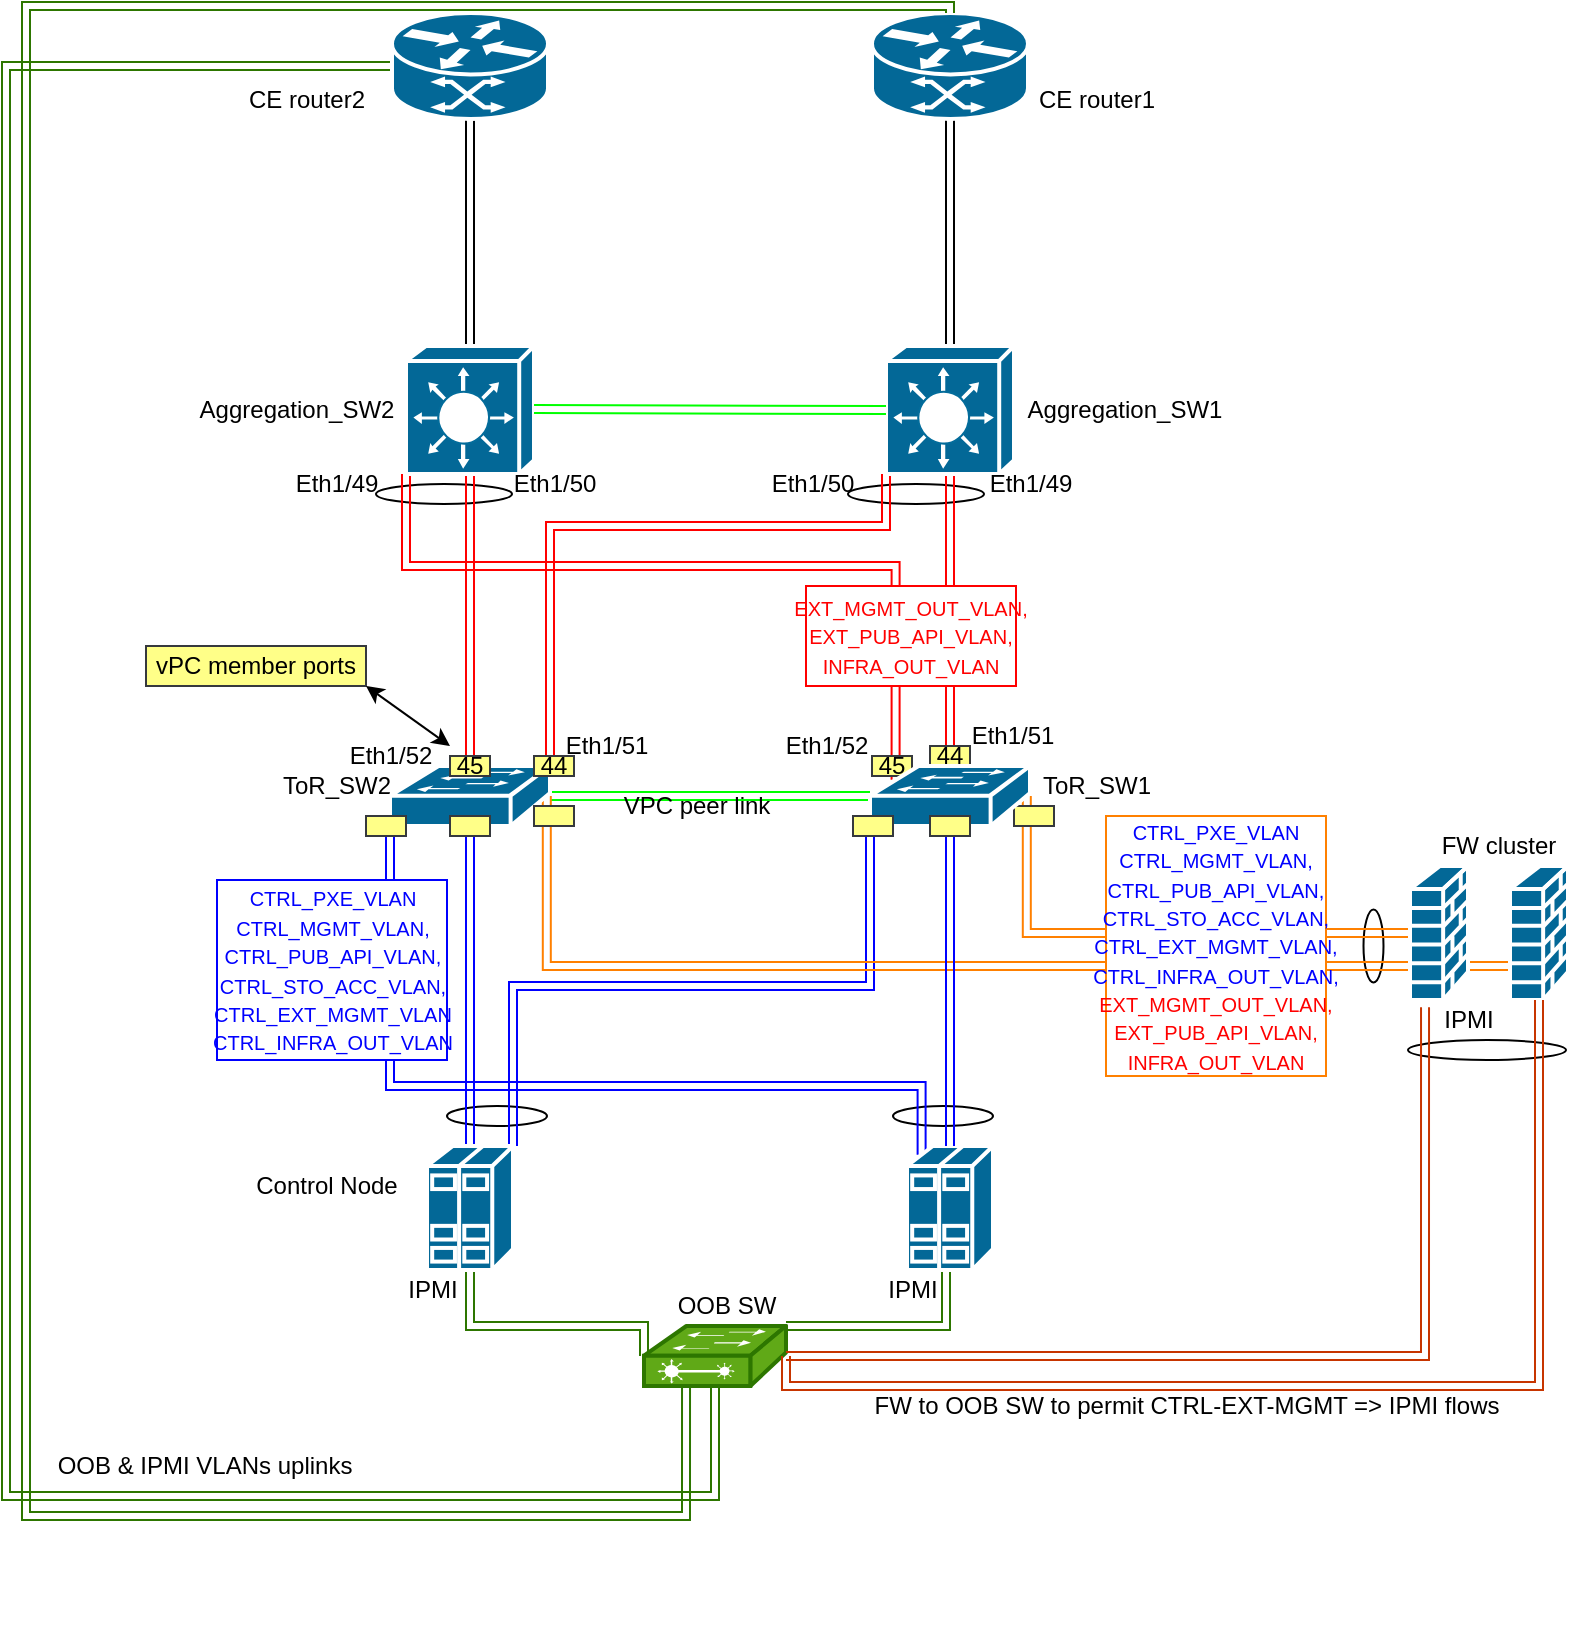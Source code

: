 <mxfile version="14.1.8" type="github">
  <diagram id="XjHLATgaNIMUa8NQz7aA" name="Page-1">
    <mxGraphModel dx="1871" dy="448" grid="1" gridSize="10" guides="1" tooltips="1" connect="1" arrows="1" fold="1" page="1" pageScale="1" pageWidth="850" pageHeight="1100" math="0" shadow="0">
      <root>
        <mxCell id="0" />
        <mxCell id="1" parent="0" />
        <mxCell id="RDKQKIn17CvpiuSBsltc-6" value="Eth1/52" style="text;html=1;align=center;verticalAlign=middle;resizable=0;points=[];autosize=1;" vertex="1" parent="1">
          <mxGeometry x="350" y="420" width="60" height="20" as="geometry" />
        </mxCell>
        <mxCell id="RDKQKIn17CvpiuSBsltc-5" value="Eth1/51" style="text;html=1;align=center;verticalAlign=middle;resizable=0;points=[];autosize=1;" vertex="1" parent="1">
          <mxGeometry x="443" y="415" width="60" height="20" as="geometry" />
        </mxCell>
        <mxCell id="RDKQKIn17CvpiuSBsltc-9" value="Eth1/51" style="text;html=1;align=center;verticalAlign=middle;resizable=0;points=[];autosize=1;" vertex="1" parent="1">
          <mxGeometry x="240" y="420" width="60" height="20" as="geometry" />
        </mxCell>
        <mxCell id="eg7Gd9BjpVtbM1bQ0SC5-29" value="" style="ellipse;whiteSpace=wrap;html=1;" parent="1" vertex="1">
          <mxGeometry x="671" y="577" width="79" height="10" as="geometry" />
        </mxCell>
        <mxCell id="eg7Gd9BjpVtbM1bQ0SC5-14" value="" style="ellipse;whiteSpace=wrap;html=1;rotation=-90;" parent="1" vertex="1">
          <mxGeometry x="635.5" y="525" width="36.5" height="10" as="geometry" />
        </mxCell>
        <mxCell id="TA1b77W6NPm8kg9r0I7c-41" value="" style="ellipse;whiteSpace=wrap;html=1;" parent="1" vertex="1">
          <mxGeometry x="391" y="299" width="68" height="10" as="geometry" />
        </mxCell>
        <mxCell id="TA1b77W6NPm8kg9r0I7c-40" value="" style="ellipse;whiteSpace=wrap;html=1;" parent="1" vertex="1">
          <mxGeometry x="155" y="299" width="68" height="10" as="geometry" />
        </mxCell>
        <mxCell id="TA1b77W6NPm8kg9r0I7c-15" value="" style="ellipse;whiteSpace=wrap;html=1;" parent="1" vertex="1">
          <mxGeometry x="190.5" y="610" width="50" height="10" as="geometry" />
        </mxCell>
        <mxCell id="TA1b77W6NPm8kg9r0I7c-11" value="" style="ellipse;whiteSpace=wrap;html=1;" parent="1" vertex="1">
          <mxGeometry x="413.5" y="610" width="50" height="10" as="geometry" />
        </mxCell>
        <mxCell id="TA1b77W6NPm8kg9r0I7c-7" style="edgeStyle=orthogonalEdgeStyle;rounded=0;orthogonalLoop=1;jettySize=auto;html=1;entryX=0.5;entryY=0.98;entryDx=0;entryDy=0;entryPerimeter=0;shape=link;strokeColor=#0000FF;" parent="1" source="TA1b77W6NPm8kg9r0I7c-1" target="TA1b77W6NPm8kg9r0I7c-3" edge="1">
          <mxGeometry relative="1" as="geometry" />
        </mxCell>
        <mxCell id="TA1b77W6NPm8kg9r0I7c-10" style="edgeStyle=orthogonalEdgeStyle;rounded=0;orthogonalLoop=1;jettySize=auto;html=1;exitX=1;exitY=0;exitDx=0;exitDy=0;exitPerimeter=0;entryX=0;entryY=0.98;entryDx=0;entryDy=0;entryPerimeter=0;shape=link;strokeColor=#0000FF;" parent="1" source="TA1b77W6NPm8kg9r0I7c-1" target="TA1b77W6NPm8kg9r0I7c-4" edge="1">
          <mxGeometry relative="1" as="geometry" />
        </mxCell>
        <mxCell id="Xf1OnpS6K2WvkpgggGJM-3" style="edgeStyle=orthogonalEdgeStyle;rounded=0;orthogonalLoop=1;jettySize=auto;html=1;exitX=0.5;exitY=1;exitDx=0;exitDy=0;exitPerimeter=0;fillColor=#60a917;strokeColor=#2D7600;shape=link;entryX=0;entryY=0.5;entryDx=0;entryDy=0;entryPerimeter=0;" parent="1" source="TA1b77W6NPm8kg9r0I7c-1" target="Xf1OnpS6K2WvkpgggGJM-1" edge="1">
          <mxGeometry relative="1" as="geometry">
            <mxPoint x="260" y="720" as="targetPoint" />
            <Array as="points">
              <mxPoint x="202" y="720" />
              <mxPoint x="289" y="720" />
            </Array>
          </mxGeometry>
        </mxCell>
        <mxCell id="TA1b77W6NPm8kg9r0I7c-1" value="" style="shape=mxgraph.cisco.servers.standard_host;html=1;pointerEvents=1;dashed=0;fillColor=#036897;strokeColor=#ffffff;strokeWidth=2;verticalLabelPosition=bottom;verticalAlign=top;align=center;outlineConnect=0;" parent="1" vertex="1">
          <mxGeometry x="180.5" y="630" width="43" height="62" as="geometry" />
        </mxCell>
        <mxCell id="TA1b77W6NPm8kg9r0I7c-9" style="edgeStyle=orthogonalEdgeStyle;rounded=0;orthogonalLoop=1;jettySize=auto;html=1;exitX=0.17;exitY=0.07;exitDx=0;exitDy=0;exitPerimeter=0;entryX=0;entryY=0.98;entryDx=0;entryDy=0;entryPerimeter=0;shape=link;strokeColor=#0000FF;" parent="1" source="TA1b77W6NPm8kg9r0I7c-2" target="TA1b77W6NPm8kg9r0I7c-3" edge="1">
          <mxGeometry relative="1" as="geometry">
            <Array as="points">
              <mxPoint x="428" y="600" />
              <mxPoint x="162" y="600" />
            </Array>
          </mxGeometry>
        </mxCell>
        <mxCell id="TA1b77W6NPm8kg9r0I7c-26" style="edgeStyle=orthogonalEdgeStyle;shape=link;rounded=0;orthogonalLoop=1;jettySize=auto;html=1;exitX=0.5;exitY=0;exitDx=0;exitDy=0;exitPerimeter=0;entryX=0.5;entryY=0.98;entryDx=0;entryDy=0;entryPerimeter=0;strokeColor=#0000FF;" parent="1" source="-m4TFduSaG5o08_VPAXe-14" target="TA1b77W6NPm8kg9r0I7c-4" edge="1">
          <mxGeometry relative="1" as="geometry" />
        </mxCell>
        <mxCell id="Xf1OnpS6K2WvkpgggGJM-4" style="edgeStyle=orthogonalEdgeStyle;rounded=0;orthogonalLoop=1;jettySize=auto;html=1;entryX=1;entryY=0;entryDx=0;entryDy=0;entryPerimeter=0;fillColor=#60a917;strokeColor=#2D7600;shape=link;" parent="1" source="TA1b77W6NPm8kg9r0I7c-2" target="Xf1OnpS6K2WvkpgggGJM-1" edge="1">
          <mxGeometry relative="1" as="geometry">
            <Array as="points">
              <mxPoint x="440" y="720" />
            </Array>
          </mxGeometry>
        </mxCell>
        <mxCell id="TA1b77W6NPm8kg9r0I7c-2" value="" style="shape=mxgraph.cisco.servers.standard_host;html=1;pointerEvents=1;dashed=0;fillColor=#036897;strokeColor=#ffffff;strokeWidth=2;verticalLabelPosition=bottom;verticalAlign=top;align=center;outlineConnect=0;" parent="1" vertex="1">
          <mxGeometry x="420.5" y="630" width="43" height="62" as="geometry" />
        </mxCell>
        <mxCell id="TA1b77W6NPm8kg9r0I7c-30" style="edgeStyle=orthogonalEdgeStyle;shape=link;rounded=0;orthogonalLoop=1;jettySize=auto;html=1;entryX=0.5;entryY=1;entryDx=0;entryDy=0;entryPerimeter=0;strokeColor=#FF0000;" parent="1" source="-m4TFduSaG5o08_VPAXe-2" target="TA1b77W6NPm8kg9r0I7c-27" edge="1">
          <mxGeometry relative="1" as="geometry" />
        </mxCell>
        <mxCell id="TA1b77W6NPm8kg9r0I7c-39" style="edgeStyle=orthogonalEdgeStyle;shape=link;rounded=0;orthogonalLoop=1;jettySize=auto;html=1;exitX=1;exitY=0;exitDx=0;exitDy=0;exitPerimeter=0;entryX=0;entryY=1;entryDx=0;entryDy=0;entryPerimeter=0;strokeColor=#FF0000;" parent="1" source="TA1b77W6NPm8kg9r0I7c-3" target="TA1b77W6NPm8kg9r0I7c-28" edge="1">
          <mxGeometry relative="1" as="geometry">
            <Array as="points">
              <mxPoint x="242" y="320" />
              <mxPoint x="410" y="320" />
            </Array>
          </mxGeometry>
        </mxCell>
        <mxCell id="TA1b77W6NPm8kg9r0I7c-42" style="edgeStyle=orthogonalEdgeStyle;shape=link;rounded=0;orthogonalLoop=1;jettySize=auto;html=1;strokeColor=#00FF00;" parent="1" source="TA1b77W6NPm8kg9r0I7c-3" target="TA1b77W6NPm8kg9r0I7c-4" edge="1">
          <mxGeometry relative="1" as="geometry" />
        </mxCell>
        <mxCell id="TA1b77W6NPm8kg9r0I7c-29" style="edgeStyle=orthogonalEdgeStyle;shape=link;rounded=0;orthogonalLoop=1;jettySize=auto;html=1;strokeColor=#FF0000;" parent="1" source="-m4TFduSaG5o08_VPAXe-7" target="TA1b77W6NPm8kg9r0I7c-28" edge="1">
          <mxGeometry relative="1" as="geometry" />
        </mxCell>
        <mxCell id="TA1b77W6NPm8kg9r0I7c-38" style="edgeStyle=orthogonalEdgeStyle;shape=link;rounded=0;orthogonalLoop=1;jettySize=auto;html=1;exitX=0.16;exitY=0.23;exitDx=0;exitDy=0;exitPerimeter=0;entryX=0;entryY=1;entryDx=0;entryDy=0;entryPerimeter=0;strokeColor=#FF0000;" parent="1" source="TA1b77W6NPm8kg9r0I7c-4" target="TA1b77W6NPm8kg9r0I7c-27" edge="1">
          <mxGeometry relative="1" as="geometry">
            <Array as="points">
              <mxPoint x="415" y="340" />
              <mxPoint x="170" y="340" />
            </Array>
          </mxGeometry>
        </mxCell>
        <mxCell id="TA1b77W6NPm8kg9r0I7c-18" style="edgeStyle=orthogonalEdgeStyle;rounded=0;orthogonalLoop=1;jettySize=auto;html=1;entryX=0.98;entryY=0.5;entryDx=0;entryDy=0;entryPerimeter=0;strokeColor=#FF8000;shape=link;" parent="1" source="TA1b77W6NPm8kg9r0I7c-5" target="TA1b77W6NPm8kg9r0I7c-4" edge="1">
          <mxGeometry relative="1" as="geometry" />
        </mxCell>
        <mxCell id="TA1b77W6NPm8kg9r0I7c-20" style="edgeStyle=orthogonalEdgeStyle;rounded=0;orthogonalLoop=1;jettySize=auto;html=1;entryX=0.98;entryY=0.5;entryDx=0;entryDy=0;entryPerimeter=0;strokeColor=#FF8000;shape=link;" parent="1" source="TA1b77W6NPm8kg9r0I7c-6" target="TA1b77W6NPm8kg9r0I7c-3" edge="1">
          <mxGeometry relative="1" as="geometry">
            <Array as="points">
              <mxPoint x="240" y="540" />
            </Array>
          </mxGeometry>
        </mxCell>
        <mxCell id="TA1b77W6NPm8kg9r0I7c-5" value="" style="shape=mxgraph.cisco.security.firewall;html=1;pointerEvents=1;dashed=0;fillColor=#036897;strokeColor=#ffffff;strokeWidth=2;verticalLabelPosition=bottom;verticalAlign=top;align=center;outlineConnect=0;" parent="1" vertex="1">
          <mxGeometry x="672" y="490" width="29" height="67" as="geometry" />
        </mxCell>
        <mxCell id="TA1b77W6NPm8kg9r0I7c-6" value="" style="shape=mxgraph.cisco.security.firewall;html=1;pointerEvents=1;dashed=0;fillColor=#036897;strokeColor=#ffffff;strokeWidth=2;verticalLabelPosition=bottom;verticalAlign=top;align=center;outlineConnect=0;" parent="1" vertex="1">
          <mxGeometry x="722" y="490" width="29" height="67" as="geometry" />
        </mxCell>
        <mxCell id="Xf1OnpS6K2WvkpgggGJM-37" style="edgeStyle=orthogonalEdgeStyle;shape=link;rounded=0;orthogonalLoop=1;jettySize=auto;html=1;exitX=0.5;exitY=0;exitDx=0;exitDy=0;exitPerimeter=0;entryX=0.5;entryY=1;entryDx=0;entryDy=0;entryPerimeter=0;" parent="1" source="TA1b77W6NPm8kg9r0I7c-27" target="Xf1OnpS6K2WvkpgggGJM-33" edge="1">
          <mxGeometry relative="1" as="geometry" />
        </mxCell>
        <mxCell id="TA1b77W6NPm8kg9r0I7c-27" value="" style="shape=mxgraph.cisco.switches.layer_3_switch;html=1;pointerEvents=1;dashed=0;fillColor=#036897;strokeColor=#ffffff;strokeWidth=2;verticalLabelPosition=bottom;verticalAlign=top;align=center;outlineConnect=0;" parent="1" vertex="1">
          <mxGeometry x="170" y="230" width="64" height="64" as="geometry" />
        </mxCell>
        <mxCell id="Xf1OnpS6K2WvkpgggGJM-38" style="edgeStyle=orthogonalEdgeStyle;shape=link;rounded=0;orthogonalLoop=1;jettySize=auto;html=1;exitX=0.5;exitY=0;exitDx=0;exitDy=0;exitPerimeter=0;entryX=0.5;entryY=1;entryDx=0;entryDy=0;entryPerimeter=0;" parent="1" source="TA1b77W6NPm8kg9r0I7c-28" target="Xf1OnpS6K2WvkpgggGJM-34" edge="1">
          <mxGeometry relative="1" as="geometry" />
        </mxCell>
        <mxCell id="TA1b77W6NPm8kg9r0I7c-28" value="" style="shape=mxgraph.cisco.switches.layer_3_switch;html=1;pointerEvents=1;dashed=0;fillColor=#036897;strokeColor=#ffffff;strokeWidth=2;verticalLabelPosition=bottom;verticalAlign=top;align=center;outlineConnect=0;" parent="1" vertex="1">
          <mxGeometry x="410" y="230" width="64" height="64" as="geometry" />
        </mxCell>
        <mxCell id="TA1b77W6NPm8kg9r0I7c-32" value="ToR_SW2" style="text;html=1;align=center;verticalAlign=middle;resizable=0;points=[];autosize=1;" parent="1" vertex="1">
          <mxGeometry x="100" y="440" width="70" height="20" as="geometry" />
        </mxCell>
        <mxCell id="TA1b77W6NPm8kg9r0I7c-33" value="ToR_SW1" style="text;html=1;align=center;verticalAlign=middle;resizable=0;points=[];autosize=1;" parent="1" vertex="1">
          <mxGeometry x="480" y="440" width="70" height="20" as="geometry" />
        </mxCell>
        <mxCell id="TA1b77W6NPm8kg9r0I7c-34" value="Aggregation_SW2" style="text;html=1;align=center;verticalAlign=middle;resizable=0;points=[];autosize=1;" parent="1" vertex="1">
          <mxGeometry x="60" y="252" width="110" height="20" as="geometry" />
        </mxCell>
        <mxCell id="TA1b77W6NPm8kg9r0I7c-35" value="Aggregation_SW1" style="text;html=1;align=center;verticalAlign=middle;resizable=0;points=[];autosize=1;" parent="1" vertex="1">
          <mxGeometry x="474" y="252" width="110" height="20" as="geometry" />
        </mxCell>
        <mxCell id="TA1b77W6NPm8kg9r0I7c-36" value="Control Node" style="text;html=1;align=center;verticalAlign=middle;resizable=0;points=[];autosize=1;" parent="1" vertex="1">
          <mxGeometry x="85" y="640" width="90" height="20" as="geometry" />
        </mxCell>
        <mxCell id="TA1b77W6NPm8kg9r0I7c-37" value="FW cluster" style="text;html=1;align=center;verticalAlign=middle;resizable=0;points=[];autosize=1;" parent="1" vertex="1">
          <mxGeometry x="681" y="470" width="70" height="20" as="geometry" />
        </mxCell>
        <mxCell id="TA1b77W6NPm8kg9r0I7c-43" value="VPC peer link" style="text;html=1;align=center;verticalAlign=middle;resizable=0;points=[];autosize=1;" parent="1" vertex="1">
          <mxGeometry x="270" y="450" width="90" height="20" as="geometry" />
        </mxCell>
        <mxCell id="TA1b77W6NPm8kg9r0I7c-45" style="edgeStyle=orthogonalEdgeStyle;shape=link;rounded=0;orthogonalLoop=1;jettySize=auto;html=1;entryX=0;entryY=0.5;entryDx=0;entryDy=0;entryPerimeter=0;strokeColor=#00FF00;" parent="1" target="TA1b77W6NPm8kg9r0I7c-28" edge="1">
          <mxGeometry relative="1" as="geometry">
            <mxPoint x="234" y="261.5" as="sourcePoint" />
            <mxPoint x="394" y="261.5" as="targetPoint" />
          </mxGeometry>
        </mxCell>
        <mxCell id="TA1b77W6NPm8kg9r0I7c-46" value="&lt;span style=&quot;font-family: &amp;#34;calibri&amp;#34; , sans-serif ; text-transform: uppercase&quot;&gt;&lt;font style=&quot;font-size: 10px&quot; color=&quot;#0000ff&quot;&gt;CTRL_PXE_VLAN&lt;br&gt;ctrl_mgmt_vlan, ctrl_pub_api_vlan,&lt;br&gt;ctrl_sto_acc_vlan, CTRL_ext_mgmt_vlan&lt;br&gt;CTRL_INFRA_OUT_VLAN&lt;br&gt;&lt;/font&gt;&lt;/span&gt;" style="whiteSpace=wrap;html=1;strokeColor=#0000FF;" parent="1" vertex="1">
          <mxGeometry x="75.5" y="497" width="115" height="90" as="geometry" />
        </mxCell>
        <mxCell id="TA1b77W6NPm8kg9r0I7c-48" value="&lt;font style=&quot;font-size: 10px&quot;&gt;&lt;font style=&quot;font-size: 10px&quot;&gt;&lt;font face=&quot;calibri, sans-serif&quot; style=&quot;color: rgb(0 , 0 , 255) ; font-size: 10px&quot;&gt;&lt;span style=&quot;text-transform: uppercase&quot;&gt;CTRL_PXE_VLAN&lt;br&gt;ctrl_mgmt_vlan, ctrl_pub_api_vlan,&lt;/span&gt;&lt;/font&gt;&lt;br&gt;&lt;font face=&quot;calibri, sans-serif&quot; style=&quot;color: rgb(0 , 0 , 255) ; font-size: 10px&quot;&gt;&lt;span style=&quot;text-transform: uppercase&quot;&gt;ctrl_sto_acc_vlan, CTRL_ext_mgmt_vlan,&lt;br&gt;CTRL_INFRA_OUT_VLAN,&lt;/span&gt;&lt;/font&gt;&lt;br&gt;&lt;font face=&quot;calibri, sans-serif&quot; style=&quot;font-size: 10px&quot; color=&quot;#ff0000&quot;&gt;&lt;span style=&quot;text-transform: uppercase&quot;&gt;EXT_MGMT_OUT_VLAN,&lt;br&gt;EXT_PUB_API_VLAN, INFRA_OUT_VLAN&lt;/span&gt;&lt;/font&gt;&lt;/font&gt;&lt;/font&gt;&lt;font style=&quot;font-size: 10px&quot; color=&quot;#0000ff&quot;&gt;&lt;br&gt;&lt;/font&gt;" style="whiteSpace=wrap;html=1;strokeColor=#FF8000;" parent="1" vertex="1">
          <mxGeometry x="520" y="465" width="110" height="130" as="geometry" />
        </mxCell>
        <mxCell id="TA1b77W6NPm8kg9r0I7c-49" value="&lt;span style=&quot;color: rgb(255 , 0 , 0) ; font-family: &amp;#34;calibri&amp;#34; , sans-serif ; font-size: 10px ; text-transform: uppercase&quot;&gt;EXT_MGMT_OUT_VLAN,&lt;/span&gt;&lt;br style=&quot;color: rgb(255 , 0 , 0) ; font-family: &amp;#34;calibri&amp;#34; , sans-serif ; font-size: 10px ; text-transform: uppercase&quot;&gt;&lt;span style=&quot;color: rgb(255 , 0 , 0) ; font-family: &amp;#34;calibri&amp;#34; , sans-serif ; font-size: 10px ; text-transform: uppercase&quot;&gt;EXT_PUB_API_VLAN,&lt;br&gt;INFRA_OUT_VLAN&lt;/span&gt;&lt;font style=&quot;font-size: 10px&quot; color=&quot;#0000ff&quot;&gt;&lt;br&gt;&lt;/font&gt;" style="whiteSpace=wrap;html=1;strokeColor=#FF0000;" parent="1" vertex="1">
          <mxGeometry x="370" y="350" width="105" height="50" as="geometry" />
        </mxCell>
        <mxCell id="Xf1OnpS6K2WvkpgggGJM-5" style="edgeStyle=orthogonalEdgeStyle;rounded=0;orthogonalLoop=1;jettySize=auto;html=1;fillColor=#60a917;strokeColor=#2D7600;shape=link;entryX=0;entryY=0.5;entryDx=0;entryDy=0;entryPerimeter=0;" parent="1" source="Xf1OnpS6K2WvkpgggGJM-1" target="Xf1OnpS6K2WvkpgggGJM-33" edge="1">
          <mxGeometry relative="1" as="geometry">
            <mxPoint x="-35.5" y="273" as="targetPoint" />
            <Array as="points">
              <mxPoint x="-30" y="805" />
              <mxPoint x="-30" y="90" />
            </Array>
          </mxGeometry>
        </mxCell>
        <mxCell id="Xf1OnpS6K2WvkpgggGJM-1" value="" style="shape=mxgraph.cisco.switches.layer_2_remote_switch;html=1;pointerEvents=1;dashed=0;fillColor=#60a917;strokeColor=#2D7600;strokeWidth=2;verticalLabelPosition=bottom;verticalAlign=top;align=center;outlineConnect=0;fontColor=#ffffff;" parent="1" vertex="1">
          <mxGeometry x="289" y="720" width="71" height="30" as="geometry" />
        </mxCell>
        <mxCell id="Xf1OnpS6K2WvkpgggGJM-8" value="OOB SW" style="text;html=1;align=center;verticalAlign=middle;resizable=0;points=[];autosize=1;" parent="1" vertex="1">
          <mxGeometry x="300" y="700" width="60" height="20" as="geometry" />
        </mxCell>
        <mxCell id="Xf1OnpS6K2WvkpgggGJM-9" value="IPMI" style="text;html=1;align=center;verticalAlign=middle;resizable=0;points=[];autosize=1;" parent="1" vertex="1">
          <mxGeometry x="163" y="692" width="40" height="20" as="geometry" />
        </mxCell>
        <mxCell id="Xf1OnpS6K2WvkpgggGJM-10" value="IPMI" style="text;html=1;align=center;verticalAlign=middle;resizable=0;points=[];autosize=1;" parent="1" vertex="1">
          <mxGeometry x="403" y="692" width="40" height="20" as="geometry" />
        </mxCell>
        <mxCell id="Xf1OnpS6K2WvkpgggGJM-11" value="IPMI" style="text;html=1;align=center;verticalAlign=middle;resizable=0;points=[];autosize=1;" parent="1" vertex="1">
          <mxGeometry x="681" y="557" width="40" height="20" as="geometry" />
        </mxCell>
        <mxCell id="Xf1OnpS6K2WvkpgggGJM-14" value="&lt;span style=&quot;color: rgba(0 , 0 , 0 , 0) ; font-family: monospace ; font-size: 0px&quot;&gt;%3CmxGraphModel%3E%3Croot%3E%3CmxCell%20id%3D%220%22%2F%3E%3CmxCell%20id%3D%221%22%20parent%3D%220%22%2F%3E%3CmxCell%20id%3D%222%22%20value%3D%2210.7.10.3%2F24%22%20style%3D%22text%3Bhtml%3D1%3Balign%3Dcenter%3BverticalAlign%3Dmiddle%3Bresizable%3D0%3Bpoints%3D%5B%5D%3Bautosize%3D1%3B%22%20vertex%3D%221%22%20parent%3D%221%22%3E%3CmxGeometry%20x%3D%22199.5%22%20y%3D%22540%22%20width%3D%2280%22%20height%3D%2220%22%20as%3D%22geometry%22%2F%3E%3C%2FmxCell%3E%3C%2Froot%3E%3C%2FmxGraphModel%3E&lt;/span&gt;" style="text;html=1;align=center;verticalAlign=middle;resizable=0;points=[];autosize=1;" parent="1" vertex="1">
          <mxGeometry x="330" y="850" width="20" height="20" as="geometry" />
        </mxCell>
        <mxCell id="Xf1OnpS6K2WvkpgggGJM-33" value="" style="shape=mxgraph.cisco.routers.atm_router;html=1;pointerEvents=1;dashed=0;fillColor=#036897;strokeColor=#ffffff;strokeWidth=2;verticalLabelPosition=bottom;verticalAlign=top;align=center;outlineConnect=0;" parent="1" vertex="1">
          <mxGeometry x="163" y="63.5" width="78" height="53" as="geometry" />
        </mxCell>
        <mxCell id="Xf1OnpS6K2WvkpgggGJM-34" value="" style="shape=mxgraph.cisco.routers.atm_router;html=1;pointerEvents=1;dashed=0;fillColor=#036897;strokeColor=#ffffff;strokeWidth=2;verticalLabelPosition=bottom;verticalAlign=top;align=center;outlineConnect=0;" parent="1" vertex="1">
          <mxGeometry x="403" y="63.5" width="78" height="53" as="geometry" />
        </mxCell>
        <mxCell id="Xf1OnpS6K2WvkpgggGJM-35" value="CE router2" style="text;html=1;align=center;verticalAlign=middle;resizable=0;points=[];autosize=1;" parent="1" vertex="1">
          <mxGeometry x="85" y="96.5" width="70" height="20" as="geometry" />
        </mxCell>
        <mxCell id="Xf1OnpS6K2WvkpgggGJM-36" value="CE router1" style="text;html=1;align=center;verticalAlign=middle;resizable=0;points=[];autosize=1;" parent="1" vertex="1">
          <mxGeometry x="479.5" y="96.5" width="70" height="20" as="geometry" />
        </mxCell>
        <mxCell id="-m4TFduSaG5o08_VPAXe-5" style="edgeStyle=orthogonalEdgeStyle;shape=link;rounded=0;orthogonalLoop=1;jettySize=auto;html=1;entryX=0.5;entryY=1;entryDx=0;entryDy=0;entryPerimeter=0;strokeColor=#FF0000;" parent="1" source="TA1b77W6NPm8kg9r0I7c-3" target="-m4TFduSaG5o08_VPAXe-2" edge="1">
          <mxGeometry relative="1" as="geometry">
            <mxPoint x="202" y="440" as="sourcePoint" />
            <mxPoint x="202" y="294" as="targetPoint" />
          </mxGeometry>
        </mxCell>
        <mxCell id="-m4TFduSaG5o08_VPAXe-8" style="edgeStyle=orthogonalEdgeStyle;shape=link;rounded=0;orthogonalLoop=1;jettySize=auto;html=1;strokeColor=#FF0000;" parent="1" source="TA1b77W6NPm8kg9r0I7c-4" target="-m4TFduSaG5o08_VPAXe-7" edge="1">
          <mxGeometry relative="1" as="geometry">
            <mxPoint x="442" y="440" as="sourcePoint" />
            <mxPoint x="442" y="294" as="targetPoint" />
          </mxGeometry>
        </mxCell>
        <mxCell id="-m4TFduSaG5o08_VPAXe-15" style="edgeStyle=orthogonalEdgeStyle;shape=link;rounded=0;orthogonalLoop=1;jettySize=auto;html=1;exitX=0.5;exitY=0;exitDx=0;exitDy=0;exitPerimeter=0;entryX=0.5;entryY=0.98;entryDx=0;entryDy=0;entryPerimeter=0;strokeColor=#0000FF;" parent="1" source="TA1b77W6NPm8kg9r0I7c-2" target="-m4TFduSaG5o08_VPAXe-14" edge="1">
          <mxGeometry relative="1" as="geometry">
            <mxPoint x="442" y="630" as="sourcePoint" />
            <mxPoint x="442" y="469.4" as="targetPoint" />
          </mxGeometry>
        </mxCell>
        <mxCell id="-m4TFduSaG5o08_VPAXe-19" value="vPC member ports" style="rounded=0;whiteSpace=wrap;html=1;fillColor=#ffff88;strokeColor=#36393d;" parent="1" vertex="1">
          <mxGeometry x="40" y="380" width="110" height="20" as="geometry" />
        </mxCell>
        <mxCell id="-m4TFduSaG5o08_VPAXe-20" value="" style="endArrow=classic;startArrow=classic;html=1;entryX=1;entryY=1;entryDx=0;entryDy=0;" parent="1" target="-m4TFduSaG5o08_VPAXe-19" edge="1">
          <mxGeometry width="50" height="50" relative="1" as="geometry">
            <mxPoint x="192" y="430" as="sourcePoint" />
            <mxPoint x="132" y="410" as="targetPoint" />
          </mxGeometry>
        </mxCell>
        <mxCell id="TA1b77W6NPm8kg9r0I7c-3" value="" style="shape=mxgraph.cisco.switches.workgroup_switch;html=1;pointerEvents=1;dashed=0;fillColor=#036897;strokeColor=#ffffff;strokeWidth=2;verticalLabelPosition=bottom;verticalAlign=top;align=center;outlineConnect=0;" parent="1" vertex="1">
          <mxGeometry x="162" y="440" width="80" height="30" as="geometry" />
        </mxCell>
        <mxCell id="-m4TFduSaG5o08_VPAXe-2" value="45" style="whiteSpace=wrap;html=1;fillColor=#ffff88;strokeColor=#36393d;" parent="1" vertex="1">
          <mxGeometry x="192" y="435" width="20" height="10" as="geometry" />
        </mxCell>
        <mxCell id="-m4TFduSaG5o08_VPAXe-12" value="44" style="whiteSpace=wrap;html=1;fillColor=#ffff88;strokeColor=#36393d;" parent="1" vertex="1">
          <mxGeometry x="234" y="435" width="20" height="10" as="geometry" />
        </mxCell>
        <mxCell id="-m4TFduSaG5o08_VPAXe-6" value="" style="whiteSpace=wrap;html=1;fillColor=#ffff88;strokeColor=#36393d;" parent="1" vertex="1">
          <mxGeometry x="192" y="465" width="20" height="10" as="geometry" />
        </mxCell>
        <mxCell id="-m4TFduSaG5o08_VPAXe-13" value="" style="whiteSpace=wrap;html=1;fillColor=#ffff88;strokeColor=#36393d;" parent="1" vertex="1">
          <mxGeometry x="150" y="465" width="20" height="10" as="geometry" />
        </mxCell>
        <mxCell id="-m4TFduSaG5o08_VPAXe-7" value="44" style="whiteSpace=wrap;html=1;fillColor=#ffff88;strokeColor=#36393d;" parent="1" vertex="1">
          <mxGeometry x="432" y="430" width="20" height="10" as="geometry" />
        </mxCell>
        <mxCell id="-m4TFduSaG5o08_VPAXe-9" value="45" style="whiteSpace=wrap;html=1;fillColor=#ffff88;strokeColor=#36393d;" parent="1" vertex="1">
          <mxGeometry x="403" y="435" width="20" height="10" as="geometry" />
        </mxCell>
        <mxCell id="eg7Gd9BjpVtbM1bQ0SC5-9" value="" style="whiteSpace=wrap;html=1;fillColor=#ffff88;strokeColor=#36393d;" parent="1" vertex="1">
          <mxGeometry x="474" y="460" width="20" height="10" as="geometry" />
        </mxCell>
        <mxCell id="eg7Gd9BjpVtbM1bQ0SC5-12" value="" style="whiteSpace=wrap;html=1;fillColor=#ffff88;strokeColor=#36393d;" parent="1" vertex="1">
          <mxGeometry x="234" y="460" width="20" height="10" as="geometry" />
        </mxCell>
        <mxCell id="eg7Gd9BjpVtbM1bQ0SC5-26" style="edgeStyle=orthogonalEdgeStyle;rounded=0;orthogonalLoop=1;jettySize=auto;html=1;fillColor=#60a917;strokeColor=#2D7600;shape=link;exitX=0.296;exitY=1;exitDx=0;exitDy=0;exitPerimeter=0;" parent="1" source="Xf1OnpS6K2WvkpgggGJM-1" target="Xf1OnpS6K2WvkpgggGJM-34" edge="1">
          <mxGeometry relative="1" as="geometry">
            <mxPoint x="334.5" y="760" as="sourcePoint" />
            <mxPoint x="173" y="100" as="targetPoint" />
            <Array as="points">
              <mxPoint x="310" y="815" />
              <mxPoint x="-20" y="815" />
              <mxPoint x="-20" y="60" />
              <mxPoint x="442" y="60" />
            </Array>
          </mxGeometry>
        </mxCell>
        <mxCell id="eg7Gd9BjpVtbM1bQ0SC5-27" style="edgeStyle=orthogonalEdgeStyle;rounded=0;orthogonalLoop=1;jettySize=auto;html=1;fillColor=#fa6800;strokeColor=#C73500;shape=link;exitX=0.5;exitY=1;exitDx=0;exitDy=0;exitPerimeter=0;entryX=1;entryY=0.5;entryDx=0;entryDy=0;entryPerimeter=0;" parent="1" source="TA1b77W6NPm8kg9r0I7c-6" target="Xf1OnpS6K2WvkpgggGJM-1" edge="1">
          <mxGeometry relative="1" as="geometry">
            <Array as="points">
              <mxPoint x="737" y="750" />
              <mxPoint x="360" y="750" />
            </Array>
            <mxPoint x="701" y="669" as="sourcePoint" />
            <mxPoint x="621" y="712" as="targetPoint" />
          </mxGeometry>
        </mxCell>
        <mxCell id="eg7Gd9BjpVtbM1bQ0SC5-28" style="edgeStyle=orthogonalEdgeStyle;rounded=0;orthogonalLoop=1;jettySize=auto;html=1;fillColor=#fa6800;strokeColor=#C73500;shape=link;exitX=-0.037;exitY=0.184;exitDx=0;exitDy=0;exitPerimeter=0;entryX=1;entryY=0.5;entryDx=0;entryDy=0;entryPerimeter=0;" parent="1" source="Xf1OnpS6K2WvkpgggGJM-11" target="Xf1OnpS6K2WvkpgggGJM-1" edge="1">
          <mxGeometry relative="1" as="geometry">
            <Array as="points">
              <mxPoint x="680" y="735" />
            </Array>
            <mxPoint x="746.5" y="567" as="sourcePoint" />
            <mxPoint x="370" y="745" as="targetPoint" />
          </mxGeometry>
        </mxCell>
        <mxCell id="eg7Gd9BjpVtbM1bQ0SC5-30" value="OOB &amp;amp; IPMI VLANs uplinks" style="text;html=1;align=center;verticalAlign=middle;resizable=0;points=[];autosize=1;" parent="1" vertex="1">
          <mxGeometry x="-11" y="780" width="160" height="20" as="geometry" />
        </mxCell>
        <mxCell id="eg7Gd9BjpVtbM1bQ0SC5-31" value="FW to OOB SW to permit CTRL-EXT-MGMT =&amp;gt; IPMI flows" style="text;html=1;align=center;verticalAlign=middle;resizable=0;points=[];autosize=1;" parent="1" vertex="1">
          <mxGeometry x="395" y="750" width="330" height="20" as="geometry" />
        </mxCell>
        <mxCell id="RDKQKIn17CvpiuSBsltc-1" value="Eth1/49" style="text;html=1;align=center;verticalAlign=middle;resizable=0;points=[];autosize=1;" vertex="1" parent="1">
          <mxGeometry x="452" y="289" width="60" height="20" as="geometry" />
        </mxCell>
        <mxCell id="RDKQKIn17CvpiuSBsltc-2" value="Eth1/49" style="text;html=1;align=center;verticalAlign=middle;resizable=0;points=[];autosize=1;" vertex="1" parent="1">
          <mxGeometry x="105" y="289" width="60" height="20" as="geometry" />
        </mxCell>
        <mxCell id="RDKQKIn17CvpiuSBsltc-3" value="Eth1/50" style="text;html=1;align=center;verticalAlign=middle;resizable=0;points=[];autosize=1;" vertex="1" parent="1">
          <mxGeometry x="343" y="289" width="60" height="20" as="geometry" />
        </mxCell>
        <mxCell id="RDKQKIn17CvpiuSBsltc-4" value="Eth1/50" style="text;html=1;align=center;verticalAlign=middle;resizable=0;points=[];autosize=1;" vertex="1" parent="1">
          <mxGeometry x="214" y="289" width="60" height="20" as="geometry" />
        </mxCell>
        <mxCell id="RDKQKIn17CvpiuSBsltc-10" value="Eth1/52" style="text;html=1;align=center;verticalAlign=middle;resizable=0;points=[];autosize=1;" vertex="1" parent="1">
          <mxGeometry x="132" y="425" width="60" height="20" as="geometry" />
        </mxCell>
        <mxCell id="TA1b77W6NPm8kg9r0I7c-4" value="" style="shape=mxgraph.cisco.switches.workgroup_switch;html=1;pointerEvents=1;dashed=0;fillColor=#036897;strokeColor=#ffffff;strokeWidth=2;verticalLabelPosition=bottom;verticalAlign=top;align=center;outlineConnect=0;" parent="1" vertex="1">
          <mxGeometry x="402" y="440" width="80" height="30" as="geometry" />
        </mxCell>
        <mxCell id="-m4TFduSaG5o08_VPAXe-14" value="" style="whiteSpace=wrap;html=1;fillColor=#ffff88;strokeColor=#36393d;" parent="1" vertex="1">
          <mxGeometry x="432" y="465" width="20" height="10" as="geometry" />
        </mxCell>
        <mxCell id="-m4TFduSaG5o08_VPAXe-16" value="" style="whiteSpace=wrap;html=1;fillColor=#ffff88;strokeColor=#36393d;" parent="1" vertex="1">
          <mxGeometry x="393.5" y="465" width="20" height="10" as="geometry" />
        </mxCell>
      </root>
    </mxGraphModel>
  </diagram>
</mxfile>
